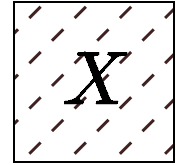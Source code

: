 <mxfile version="22.0.8" type="github">
  <diagram name="第 1 页" id="x-0y6aBZuMKjTnQbn9td">
    <mxGraphModel dx="1191" dy="668" grid="1" gridSize="10" guides="1" tooltips="1" connect="1" arrows="1" fold="1" page="1" pageScale="1" pageWidth="1920" pageHeight="1200" math="1" shadow="0">
      <root>
        <mxCell id="0" />
        <mxCell id="1" parent="0" />
        <mxCell id="-ASr8rkIbX9cs4-Uspwm-59" value="&lt;span style=&quot;font-size: 32px;&quot;&gt;$$X$$&lt;/span&gt;" style="whiteSpace=wrap;html=1;aspect=fixed;fontStyle=1;fillColor=#3f2121;fillStyle=dashed;" vertex="1" parent="1">
          <mxGeometry x="460" y="770" width="80" height="80" as="geometry" />
        </mxCell>
      </root>
    </mxGraphModel>
  </diagram>
</mxfile>
